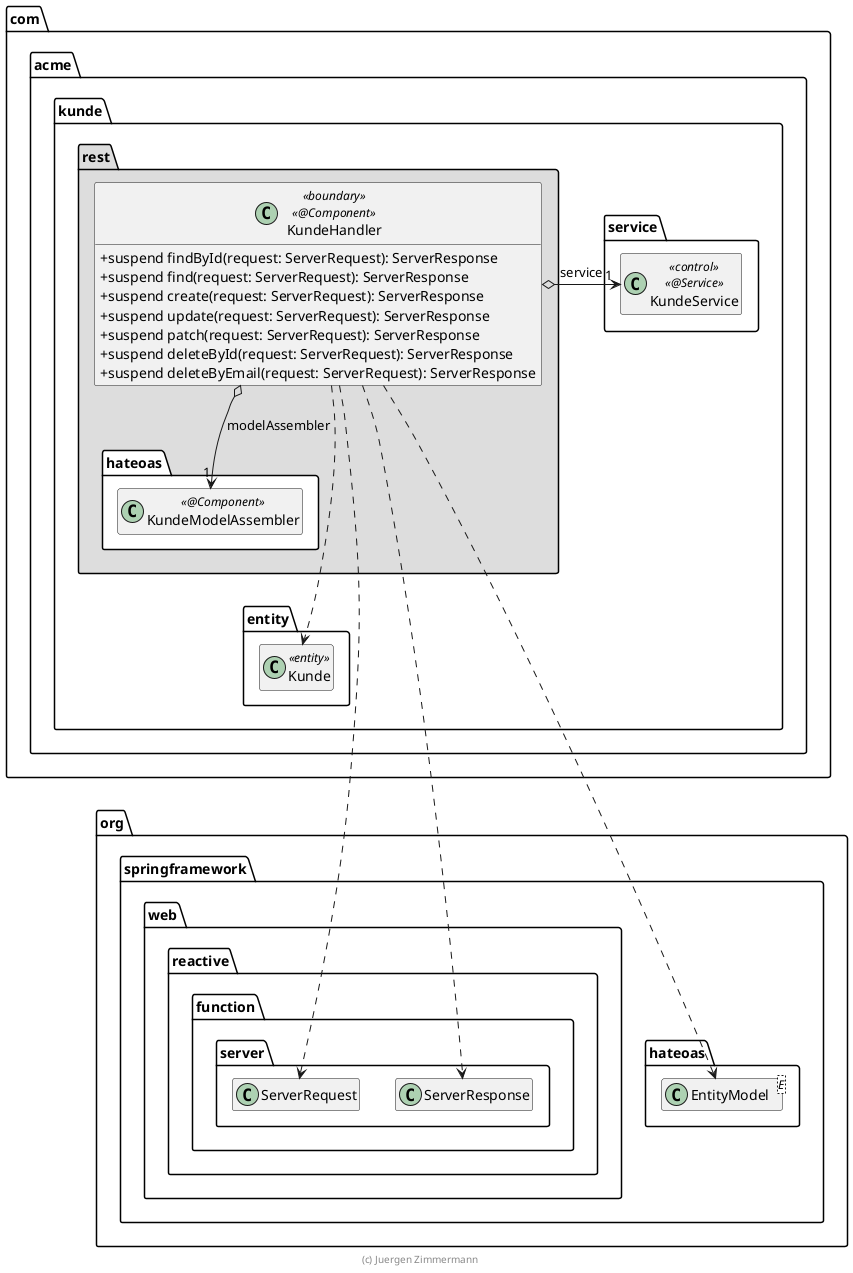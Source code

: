 ' Copyright (C) 2019 - present Juergen Zimmermann, Hochschule Karlsruhe
'
' This program is free software: you can redistribute it and/or modify
' it under the terms of the GNU General Public License as published by
' the Free Software Foundation, either version 3 of the License, or
' (at your option) any later version.
'
' This program is distributed in the hope that it will be useful,
' but WITHOUT ANY WARRANTY; without even the implied warranty of
' MERCHANTABILITY or FITNESS FOR A PARTICULAR PURPOSE.  See the
' GNU General Public License for more details.
'
' You should have received a copy of the GNU General Public License
' along with this program.  If not, see <http://www.gnu.org/licenses/>.
@startuml KundeHandler

!pragma useNewPackage
skinparam classAttributeIconSize 0
skinparam componentStyle uml2

' !pragma horizontalLineBetweenDifferentPackageAllowed

package org.springframework {
    package web.reactive.function.server {
        class ServerRequest {
        }
        class ServerResponse {
        }
    }
    package hateoas as springHateoas {
        class EntityModel<E> {
        }
    }
}

package com.acme.kunde {
    package entity {
        class Kunde << entity >> {
        }
    }

    package service {
        class KundeService << control >> << @Service >> {
        }
    }

    package rest #DDDDDD {
        package hateoas #FFFFFF {
            class KundeModelAssembler << @Component >> {
            }
        }
        KundeHandler o-right-> "1" KundeService : service
        KundeHandler o-down-> "1" KundeModelAssembler : modelAssembler
        KundeHandler .down.> Kunde
        KundeHandler .down.> ServerRequest
        KundeHandler .down.> ServerResponse
        KundeHandler .down.> EntityModel

        ' [hidden] fuer nicht-existierende Beziehungen als Workaround fuer das Layout
        KundeModelAssembler -[hidden]-> Kunde
        Kunde -[hidden]-> ServerRequest

        class KundeHandler << boundary >> << @Component >> {
            + suspend findById(request: ServerRequest): ServerResponse
            + suspend find(request: ServerRequest): ServerResponse
            + suspend create(request: ServerRequest): ServerResponse
            + suspend update(request: ServerRequest): ServerResponse
            + suspend patch(request: ServerRequest): ServerResponse
            + suspend deleteById(request: ServerRequest): ServerResponse
            + suspend deleteByEmail(request: ServerRequest): ServerResponse
        }
    }
}

hide empty members

footer (c) Juergen Zimmermann

@enduml
